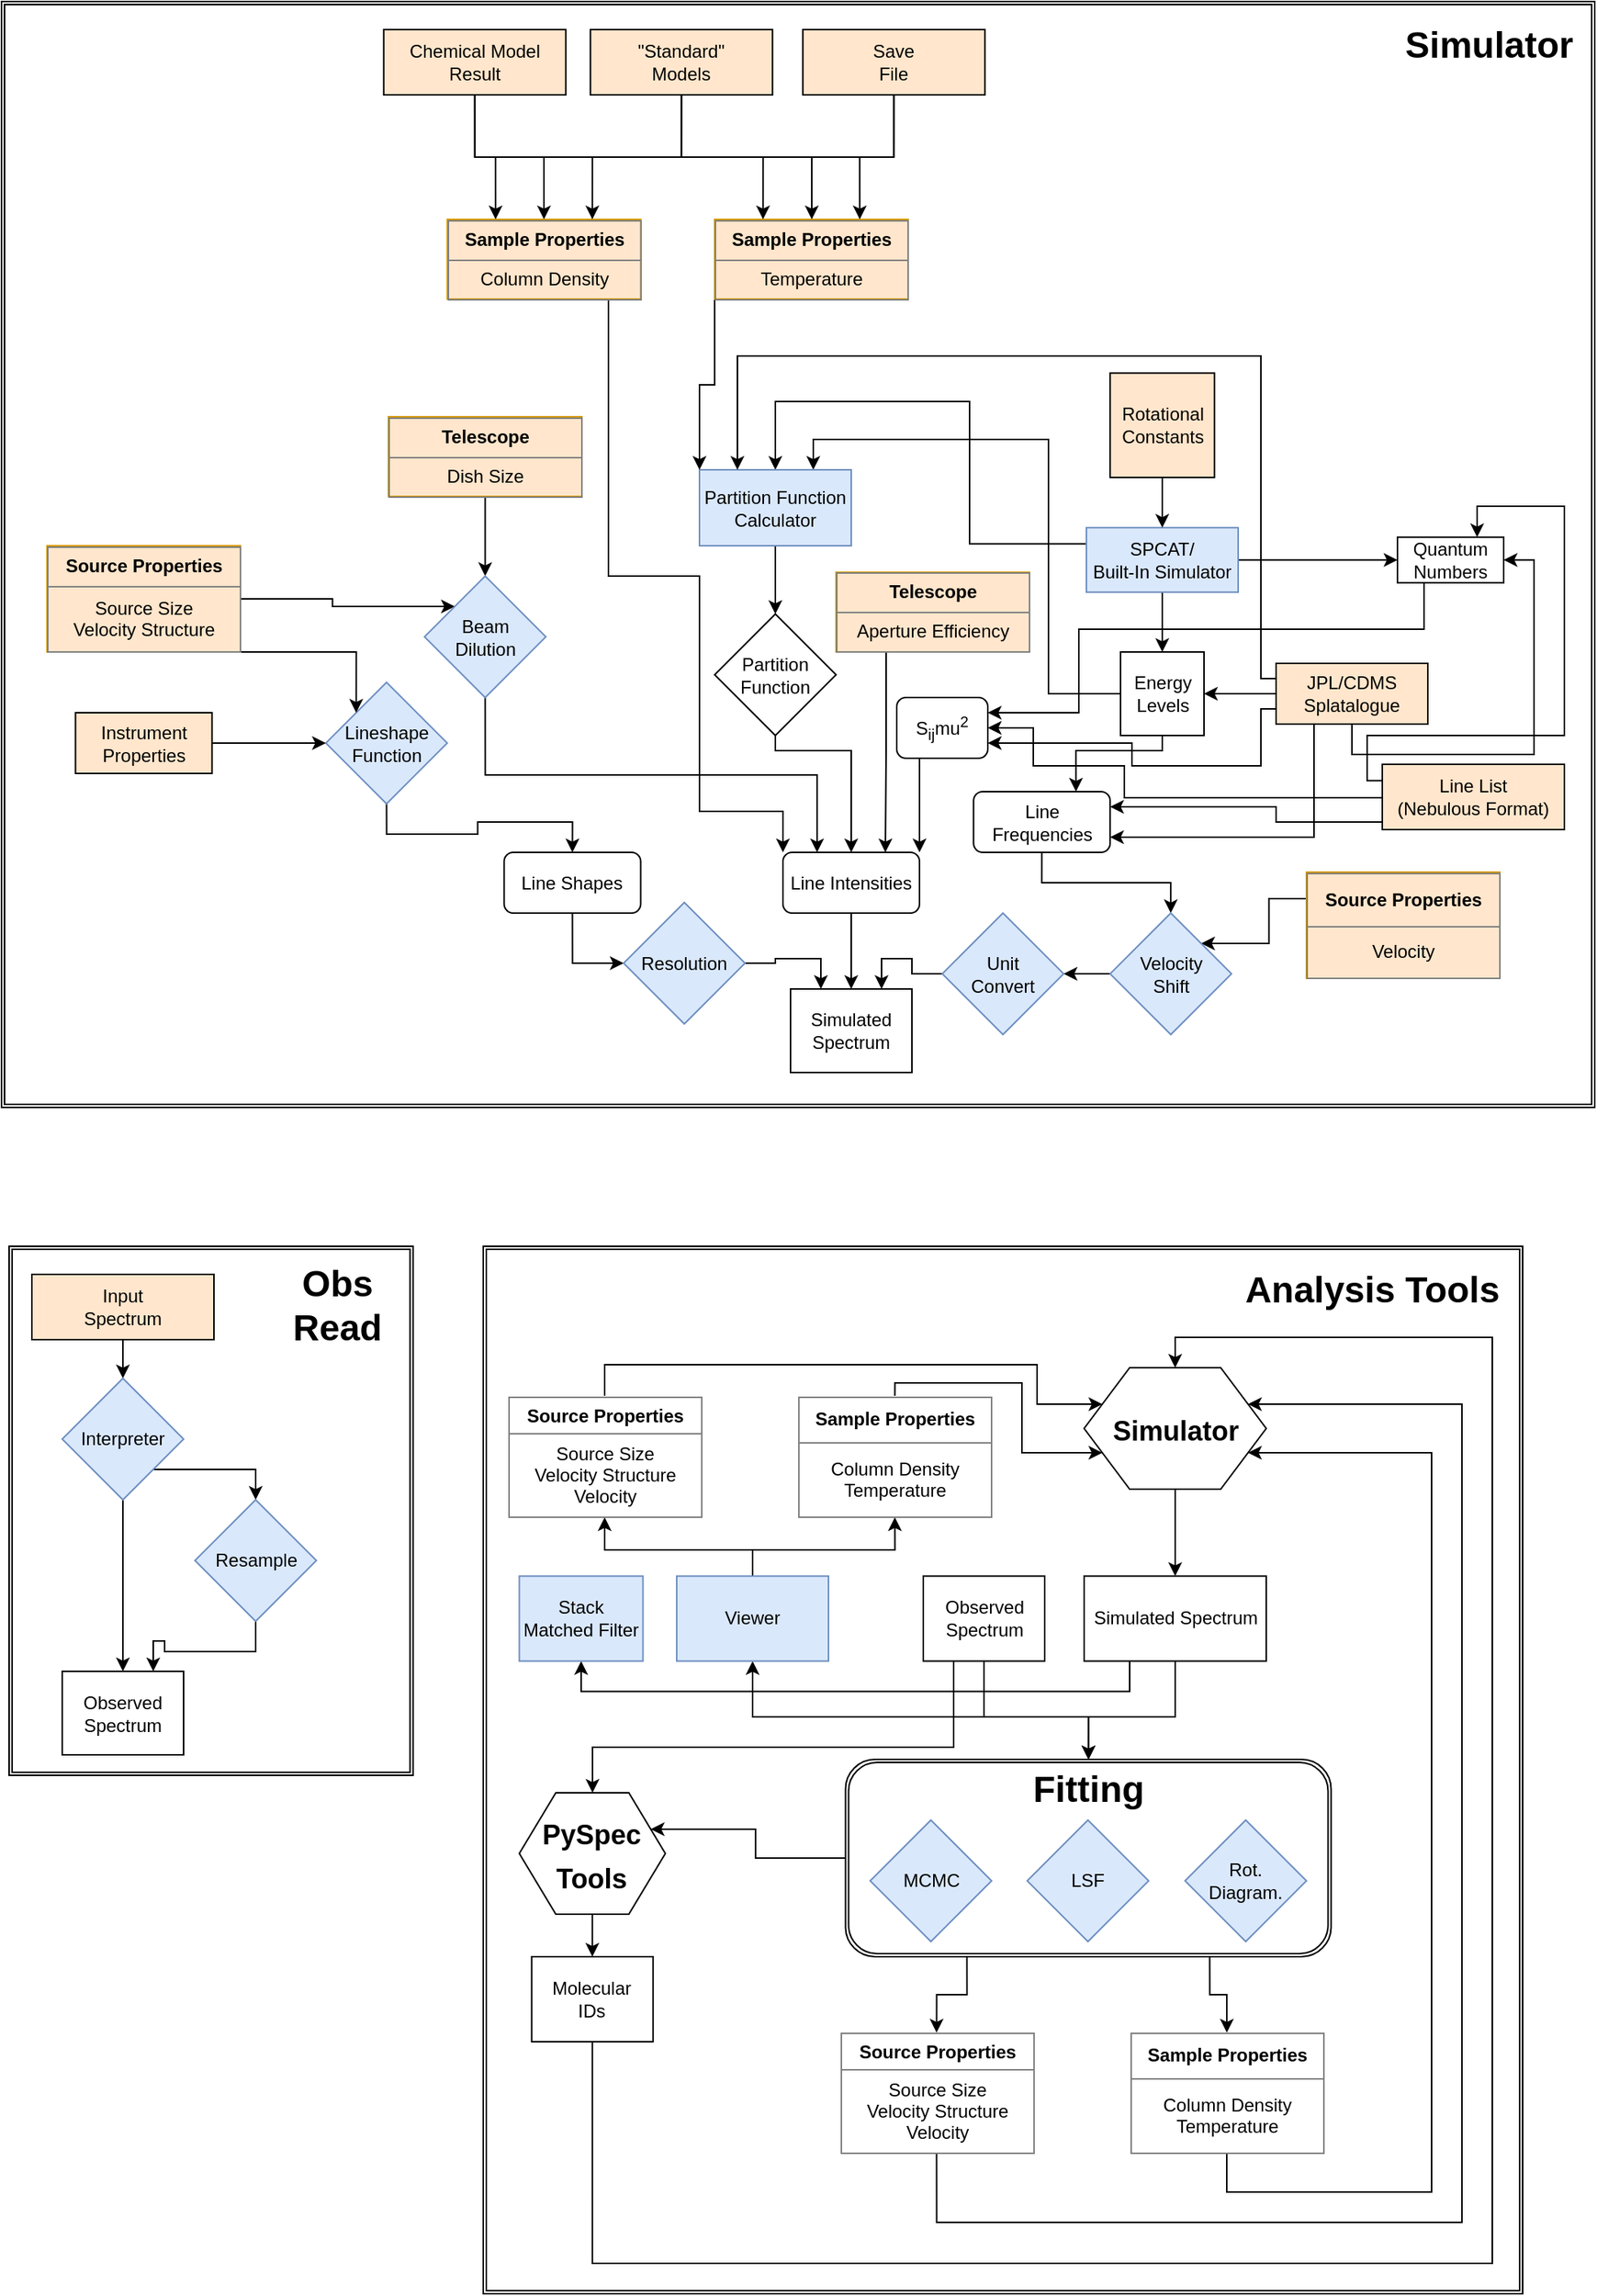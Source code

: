 <mxfile version="12.6.5" type="device"><diagram name="Page-1" id="efa7a0a1-bf9b-a30e-e6df-94a7791c09e9"><mxGraphModel dx="1433" dy="969" grid="1" gridSize="10" guides="1" tooltips="1" connect="1" arrows="1" fold="1" page="1" pageScale="1" pageWidth="1100" pageHeight="850" background="#ffffff" math="0" shadow="0"><root><mxCell id="0"/><mxCell id="1" parent="0"/><mxCell id="s50T0xKwAzvpW0hLE3qM-302" value="" style="shape=ext;double=1;rounded=0;whiteSpace=wrap;html=1;strokeColor=#000000;fillColor=none;fontSize=24;" vertex="1" parent="1"><mxGeometry x="342.5" y="880" width="685" height="690" as="geometry"/></mxCell><mxCell id="s50T0xKwAzvpW0hLE3qM-251" value="" style="shape=ext;double=1;rounded=0;whiteSpace=wrap;html=1;strokeColor=#000000;fillColor=none;" vertex="1" parent="1"><mxGeometry x="30" y="880" width="266.25" height="348.5" as="geometry"/></mxCell><mxCell id="s50T0xKwAzvpW0hLE3qM-249" value="" style="shape=ext;double=1;rounded=0;whiteSpace=wrap;html=1;fillColor=none;strokeColor=#000000;" vertex="1" parent="1"><mxGeometry x="25" y="60" width="1050" height="728.5" as="geometry"/></mxCell><mxCell id="s50T0xKwAzvpW0hLE3qM-115" value="Simulated Spectrum" style="rounded=0;whiteSpace=wrap;html=1;" vertex="1" parent="1"><mxGeometry x="545" y="710.5" width="80" height="55" as="geometry"/></mxCell><mxCell id="s50T0xKwAzvpW0hLE3qM-182" style="edgeStyle=orthogonalEdgeStyle;rounded=0;orthogonalLoop=1;jettySize=auto;html=1;exitX=0.5;exitY=1;exitDx=0;exitDy=0;entryX=0.75;entryY=0;entryDx=0;entryDy=0;" edge="1" parent="1" source="s50T0xKwAzvpW0hLE3qM-117" target="s50T0xKwAzvpW0hLE3qM-175"><mxGeometry relative="1" as="geometry"><Array as="points"><mxPoint x="790" y="553.5"/><mxPoint x="733" y="553.5"/></Array></mxGeometry></mxCell><mxCell id="s50T0xKwAzvpW0hLE3qM-187" style="edgeStyle=orthogonalEdgeStyle;rounded=0;orthogonalLoop=1;jettySize=auto;html=1;exitX=0;exitY=0.5;exitDx=0;exitDy=0;entryX=0.75;entryY=0;entryDx=0;entryDy=0;" edge="1" parent="1" source="s50T0xKwAzvpW0hLE3qM-117" target="s50T0xKwAzvpW0hLE3qM-133"><mxGeometry relative="1" as="geometry"><Array as="points"><mxPoint x="715" y="516.5"/><mxPoint x="715" y="348.5"/><mxPoint x="560" y="348.5"/></Array></mxGeometry></mxCell><mxCell id="s50T0xKwAzvpW0hLE3qM-211" style="edgeStyle=orthogonalEdgeStyle;rounded=0;orthogonalLoop=1;jettySize=auto;html=1;exitX=0.25;exitY=1;exitDx=0;exitDy=0;entryX=1;entryY=0.25;entryDx=0;entryDy=0;" edge="1" parent="1" source="s50T0xKwAzvpW0hLE3qM-120" target="s50T0xKwAzvpW0hLE3qM-206"><mxGeometry relative="1" as="geometry"><Array as="points"><mxPoint x="963" y="473.5"/><mxPoint x="735" y="473.5"/><mxPoint x="735" y="528.5"/></Array></mxGeometry></mxCell><mxCell id="s50T0xKwAzvpW0hLE3qM-120" value="Quantum&lt;br&gt;Numbers" style="rounded=0;whiteSpace=wrap;html=1;" vertex="1" parent="1"><mxGeometry x="945" y="412.88" width="70" height="30" as="geometry"/></mxCell><mxCell id="s50T0xKwAzvpW0hLE3qM-123" style="edgeStyle=orthogonalEdgeStyle;rounded=0;orthogonalLoop=1;jettySize=auto;html=1;exitX=0.5;exitY=1;exitDx=0;exitDy=0;" edge="1" parent="1"><mxGeometry relative="1" as="geometry"><mxPoint x="855" y="423.5" as="sourcePoint"/><mxPoint x="855" y="423.5" as="targetPoint"/></mxGeometry></mxCell><mxCell id="s50T0xKwAzvpW0hLE3qM-189" style="edgeStyle=orthogonalEdgeStyle;rounded=0;orthogonalLoop=1;jettySize=auto;html=1;exitX=0.5;exitY=1;exitDx=0;exitDy=0;entryX=0.5;entryY=0;entryDx=0;entryDy=0;" edge="1" parent="1" source="s50T0xKwAzvpW0hLE3qM-124" target="s50T0xKwAzvpW0hLE3qM-117"><mxGeometry relative="1" as="geometry"/></mxCell><mxCell id="s50T0xKwAzvpW0hLE3qM-193" style="edgeStyle=orthogonalEdgeStyle;rounded=0;orthogonalLoop=1;jettySize=auto;html=1;exitX=1;exitY=0.5;exitDx=0;exitDy=0;entryX=0;entryY=0.5;entryDx=0;entryDy=0;" edge="1" parent="1" source="s50T0xKwAzvpW0hLE3qM-124" target="s50T0xKwAzvpW0hLE3qM-120"><mxGeometry relative="1" as="geometry"/></mxCell><mxCell id="s50T0xKwAzvpW0hLE3qM-203" style="edgeStyle=orthogonalEdgeStyle;rounded=0;orthogonalLoop=1;jettySize=auto;html=1;exitX=0;exitY=0.25;exitDx=0;exitDy=0;entryX=0.5;entryY=0;entryDx=0;entryDy=0;" edge="1" parent="1" source="s50T0xKwAzvpW0hLE3qM-124" target="s50T0xKwAzvpW0hLE3qM-133"><mxGeometry relative="1" as="geometry"><Array as="points"><mxPoint x="663" y="417.5"/><mxPoint x="663" y="323.5"/><mxPoint x="535" y="323.5"/></Array></mxGeometry></mxCell><mxCell id="s50T0xKwAzvpW0hLE3qM-124" value="SPCAT/&lt;br&gt;Built-In Simulator" style="rounded=0;whiteSpace=wrap;html=1;fillColor=#dae8fc;strokeColor=#6c8ebf;" vertex="1" parent="1"><mxGeometry x="740" y="406.63" width="100" height="42.5" as="geometry"/></mxCell><mxCell id="s50T0xKwAzvpW0hLE3qM-188" style="edgeStyle=orthogonalEdgeStyle;rounded=0;orthogonalLoop=1;jettySize=auto;html=1;exitX=0.5;exitY=1;exitDx=0;exitDy=0;entryX=0.5;entryY=0;entryDx=0;entryDy=0;" edge="1" parent="1" source="s50T0xKwAzvpW0hLE3qM-127" target="s50T0xKwAzvpW0hLE3qM-124"><mxGeometry relative="1" as="geometry"/></mxCell><mxCell id="s50T0xKwAzvpW0hLE3qM-127" value="Rotational&lt;br&gt;Constants" style="whiteSpace=wrap;html=1;aspect=fixed;fillColor=#ffe6cc;strokeColor=#000000;" vertex="1" parent="1"><mxGeometry x="755.63" y="304.75" width="68.75" height="68.75" as="geometry"/></mxCell><mxCell id="s50T0xKwAzvpW0hLE3qM-186" style="edgeStyle=orthogonalEdgeStyle;rounded=0;orthogonalLoop=1;jettySize=auto;html=1;exitX=0.5;exitY=1;exitDx=0;exitDy=0;entryX=0.5;entryY=0;entryDx=0;entryDy=0;" edge="1" parent="1" source="s50T0xKwAzvpW0hLE3qM-129" target="s50T0xKwAzvpW0hLE3qM-160"><mxGeometry relative="1" as="geometry"><Array as="points"><mxPoint x="535" y="553.5"/><mxPoint x="585" y="553.5"/></Array></mxGeometry></mxCell><mxCell id="s50T0xKwAzvpW0hLE3qM-129" value="Partition&lt;br&gt;Function" style="rhombus;whiteSpace=wrap;html=1;" vertex="1" parent="1"><mxGeometry x="495" y="463.5" width="80" height="80" as="geometry"/></mxCell><mxCell id="s50T0xKwAzvpW0hLE3qM-183" style="edgeStyle=orthogonalEdgeStyle;rounded=0;orthogonalLoop=1;jettySize=auto;html=1;exitX=0.5;exitY=1;exitDx=0;exitDy=0;entryX=0.5;entryY=0;entryDx=0;entryDy=0;" edge="1" parent="1" source="s50T0xKwAzvpW0hLE3qM-133" target="s50T0xKwAzvpW0hLE3qM-129"><mxGeometry relative="1" as="geometry"/></mxCell><mxCell id="s50T0xKwAzvpW0hLE3qM-133" value="Partition Function&lt;br&gt;Calculator" style="rounded=0;whiteSpace=wrap;html=1;fillColor=#dae8fc;strokeColor=#6c8ebf;" vertex="1" parent="1"><mxGeometry x="485" y="368.5" width="100" height="50" as="geometry"/></mxCell><mxCell id="s50T0xKwAzvpW0hLE3qM-171" style="edgeStyle=orthogonalEdgeStyle;rounded=0;orthogonalLoop=1;jettySize=auto;html=1;exitX=0.5;exitY=1;exitDx=0;exitDy=0;entryX=0.5;entryY=0;entryDx=0;entryDy=0;" edge="1" parent="1" source="s50T0xKwAzvpW0hLE3qM-140" target="s50T0xKwAzvpW0hLE3qM-158"><mxGeometry relative="1" as="geometry"/></mxCell><mxCell id="s50T0xKwAzvpW0hLE3qM-140" value="Lineshape&lt;br&gt;Function" style="rhombus;whiteSpace=wrap;html=1;fillColor=#dae8fc;strokeColor=#6c8ebf;" vertex="1" parent="1"><mxGeometry x="238.75" y="508.5" width="80" height="80" as="geometry"/></mxCell><mxCell id="s50T0xKwAzvpW0hLE3qM-201" style="edgeStyle=orthogonalEdgeStyle;rounded=0;orthogonalLoop=1;jettySize=auto;html=1;exitX=0.5;exitY=1;exitDx=0;exitDy=0;entryX=0.5;entryY=0;entryDx=0;entryDy=0;" edge="1" parent="1" source="s50T0xKwAzvpW0hLE3qM-146" target="s50T0xKwAzvpW0hLE3qM-163"><mxGeometry relative="1" as="geometry"/></mxCell><mxCell id="s50T0xKwAzvpW0hLE3qM-146" value="&lt;table border=&quot;1&quot; width=&quot;100%&quot; cellpadding=&quot;4&quot; style=&quot;width: 100% ; height: 100% ; border-collapse: collapse&quot;&gt;&lt;tbody&gt;&lt;tr&gt;&lt;th align=&quot;center&quot;&gt;&lt;b&gt;Telescope&lt;/b&gt;&lt;/th&gt;&lt;/tr&gt;&lt;tr&gt;&lt;td align=&quot;center&quot;&gt;Dish Size&lt;br&gt;&lt;/td&gt;&lt;/tr&gt;&lt;/tbody&gt;&lt;/table&gt;" style="text;html=1;strokeColor=#d79b00;fillColor=#ffe6cc;overflow=fill;" vertex="1" parent="1"><mxGeometry x="280" y="333.5" width="127.5" height="52.5" as="geometry"/></mxCell><mxCell id="s50T0xKwAzvpW0hLE3qM-173" style="edgeStyle=orthogonalEdgeStyle;rounded=0;orthogonalLoop=1;jettySize=auto;html=1;exitX=1;exitY=0.5;exitDx=0;exitDy=0;entryX=0;entryY=0;entryDx=0;entryDy=0;" edge="1" parent="1" source="s50T0xKwAzvpW0hLE3qM-150" target="s50T0xKwAzvpW0hLE3qM-163"><mxGeometry relative="1" as="geometry"/></mxCell><mxCell id="s50T0xKwAzvpW0hLE3qM-174" style="edgeStyle=orthogonalEdgeStyle;rounded=0;orthogonalLoop=1;jettySize=auto;html=1;exitX=1;exitY=1;exitDx=0;exitDy=0;entryX=0;entryY=0;entryDx=0;entryDy=0;" edge="1" parent="1" source="s50T0xKwAzvpW0hLE3qM-150" target="s50T0xKwAzvpW0hLE3qM-140"><mxGeometry relative="1" as="geometry"><Array as="points"><mxPoint x="258.75" y="488.5"/></Array></mxGeometry></mxCell><mxCell id="s50T0xKwAzvpW0hLE3qM-150" value="&lt;table border=&quot;1&quot; width=&quot;100%&quot; cellpadding=&quot;4&quot; style=&quot;width: 100% ; height: 100% ; border-collapse: collapse&quot;&gt;&lt;tbody&gt;&lt;tr&gt;&lt;th align=&quot;center&quot;&gt;Source Properties&lt;/th&gt;&lt;/tr&gt;&lt;tr&gt;&lt;td align=&quot;center&quot;&gt;Source Size&lt;br&gt;Velocity Structure&lt;/td&gt;&lt;/tr&gt;&lt;/tbody&gt;&lt;/table&gt;&lt;div style=&quot;text-align: -webkit-center&quot;&gt;&lt;br&gt;&lt;/div&gt;" style="text;html=1;strokeColor=#d79b00;fillColor=#ffe6cc;overflow=fill;" vertex="1" parent="1"><mxGeometry x="55" y="418.5" width="127.5" height="70" as="geometry"/></mxCell><mxCell id="s50T0xKwAzvpW0hLE3qM-225" style="edgeStyle=orthogonalEdgeStyle;rounded=0;orthogonalLoop=1;jettySize=auto;html=1;exitX=0.5;exitY=1;exitDx=0;exitDy=0;entryX=0;entryY=0.5;entryDx=0;entryDy=0;" edge="1" parent="1" source="s50T0xKwAzvpW0hLE3qM-158" target="s50T0xKwAzvpW0hLE3qM-224"><mxGeometry relative="1" as="geometry"/></mxCell><mxCell id="s50T0xKwAzvpW0hLE3qM-158" value="Line Shapes" style="rounded=1;whiteSpace=wrap;html=1;" vertex="1" parent="1"><mxGeometry x="356.25" y="620.5" width="90" height="40" as="geometry"/></mxCell><mxCell id="s50T0xKwAzvpW0hLE3qM-161" style="edgeStyle=orthogonalEdgeStyle;rounded=0;orthogonalLoop=1;jettySize=auto;html=1;exitX=0.5;exitY=1;exitDx=0;exitDy=0;entryX=0.5;entryY=0;entryDx=0;entryDy=0;" edge="1" parent="1" source="s50T0xKwAzvpW0hLE3qM-160" target="s50T0xKwAzvpW0hLE3qM-115"><mxGeometry relative="1" as="geometry"/></mxCell><mxCell id="s50T0xKwAzvpW0hLE3qM-160" value="Line Intensities" style="rounded=1;whiteSpace=wrap;html=1;" vertex="1" parent="1"><mxGeometry x="540" y="620.5" width="90" height="40" as="geometry"/></mxCell><mxCell id="s50T0xKwAzvpW0hLE3qM-166" style="edgeStyle=orthogonalEdgeStyle;rounded=0;orthogonalLoop=1;jettySize=auto;html=1;exitX=0.5;exitY=1;exitDx=0;exitDy=0;entryX=0.25;entryY=0;entryDx=0;entryDy=0;" edge="1" parent="1" source="s50T0xKwAzvpW0hLE3qM-163" target="s50T0xKwAzvpW0hLE3qM-160"><mxGeometry relative="1" as="geometry"><mxPoint x="376.25" y="620.5" as="targetPoint"/></mxGeometry></mxCell><mxCell id="s50T0xKwAzvpW0hLE3qM-163" value="Beam&lt;br&gt;Dilution" style="rhombus;whiteSpace=wrap;html=1;fillColor=#dae8fc;strokeColor=#6c8ebf;" vertex="1" parent="1"><mxGeometry x="303.75" y="438.5" width="80" height="80" as="geometry"/></mxCell><mxCell id="s50T0xKwAzvpW0hLE3qM-170" style="edgeStyle=orthogonalEdgeStyle;rounded=0;orthogonalLoop=1;jettySize=auto;html=1;exitX=1;exitY=0.5;exitDx=0;exitDy=0;" edge="1" parent="1" source="s50T0xKwAzvpW0hLE3qM-169" target="s50T0xKwAzvpW0hLE3qM-140"><mxGeometry relative="1" as="geometry"/></mxCell><mxCell id="s50T0xKwAzvpW0hLE3qM-169" value="Instrument&lt;br&gt;Properties" style="rounded=0;whiteSpace=wrap;html=1;fillColor=#ffe6cc;strokeColor=#000000;" vertex="1" parent="1"><mxGeometry x="73.75" y="528.5" width="90" height="40" as="geometry"/></mxCell><mxCell id="s50T0xKwAzvpW0hLE3qM-191" style="edgeStyle=orthogonalEdgeStyle;rounded=0;orthogonalLoop=1;jettySize=auto;html=1;exitX=0;exitY=0.5;exitDx=0;exitDy=0;entryX=1;entryY=0.5;entryDx=0;entryDy=0;" edge="1" parent="1" source="s50T0xKwAzvpW0hLE3qM-172" target="s50T0xKwAzvpW0hLE3qM-117"><mxGeometry relative="1" as="geometry"/></mxCell><mxCell id="s50T0xKwAzvpW0hLE3qM-194" style="edgeStyle=orthogonalEdgeStyle;rounded=0;orthogonalLoop=1;jettySize=auto;html=1;exitX=0.5;exitY=1;exitDx=0;exitDy=0;entryX=1;entryY=0.5;entryDx=0;entryDy=0;" edge="1" parent="1" source="s50T0xKwAzvpW0hLE3qM-172" target="s50T0xKwAzvpW0hLE3qM-120"><mxGeometry relative="1" as="geometry"/></mxCell><mxCell id="s50T0xKwAzvpW0hLE3qM-204" style="edgeStyle=orthogonalEdgeStyle;rounded=0;orthogonalLoop=1;jettySize=auto;html=1;exitX=0;exitY=0.25;exitDx=0;exitDy=0;entryX=0.25;entryY=0;entryDx=0;entryDy=0;" edge="1" parent="1" source="s50T0xKwAzvpW0hLE3qM-172" target="s50T0xKwAzvpW0hLE3qM-133"><mxGeometry relative="1" as="geometry"><Array as="points"><mxPoint x="855" y="506.5"/><mxPoint x="855" y="293.5"/><mxPoint x="510" y="293.5"/></Array></mxGeometry></mxCell><mxCell id="s50T0xKwAzvpW0hLE3qM-210" style="edgeStyle=orthogonalEdgeStyle;rounded=0;orthogonalLoop=1;jettySize=auto;html=1;exitX=0;exitY=0.75;exitDx=0;exitDy=0;entryX=1;entryY=0.75;entryDx=0;entryDy=0;" edge="1" parent="1" source="s50T0xKwAzvpW0hLE3qM-172" target="s50T0xKwAzvpW0hLE3qM-206"><mxGeometry relative="1" as="geometry"><Array as="points"><mxPoint x="855" y="526.5"/><mxPoint x="855" y="563.5"/><mxPoint x="770" y="563.5"/><mxPoint x="770" y="548.5"/></Array></mxGeometry></mxCell><mxCell id="s50T0xKwAzvpW0hLE3qM-246" style="edgeStyle=orthogonalEdgeStyle;rounded=0;orthogonalLoop=1;jettySize=auto;html=1;exitX=0.25;exitY=1;exitDx=0;exitDy=0;entryX=1;entryY=0.75;entryDx=0;entryDy=0;" edge="1" parent="1" source="s50T0xKwAzvpW0hLE3qM-172" target="s50T0xKwAzvpW0hLE3qM-175"><mxGeometry relative="1" as="geometry"/></mxCell><mxCell id="s50T0xKwAzvpW0hLE3qM-172" value="JPL/CDMS&lt;br&gt;Splatalogue" style="rounded=0;whiteSpace=wrap;html=1;fillColor=#ffe6cc;strokeColor=#000000;" vertex="1" parent="1"><mxGeometry x="865" y="496" width="100" height="40" as="geometry"/></mxCell><mxCell id="s50T0xKwAzvpW0hLE3qM-198" style="edgeStyle=orthogonalEdgeStyle;rounded=0;orthogonalLoop=1;jettySize=auto;html=1;exitX=0.5;exitY=1;exitDx=0;exitDy=0;" edge="1" parent="1" source="s50T0xKwAzvpW0hLE3qM-175" target="s50T0xKwAzvpW0hLE3qM-197"><mxGeometry relative="1" as="geometry"/></mxCell><mxCell id="s50T0xKwAzvpW0hLE3qM-175" value="Line Frequencies" style="rounded=1;whiteSpace=wrap;html=1;" vertex="1" parent="1"><mxGeometry x="665.63" y="580.5" width="90" height="40" as="geometry"/></mxCell><mxCell id="s50T0xKwAzvpW0hLE3qM-200" style="edgeStyle=orthogonalEdgeStyle;rounded=0;orthogonalLoop=1;jettySize=auto;html=1;exitX=0;exitY=0.25;exitDx=0;exitDy=0;entryX=1;entryY=0;entryDx=0;entryDy=0;" edge="1" parent="1" source="s50T0xKwAzvpW0hLE3qM-178" target="s50T0xKwAzvpW0hLE3qM-197"><mxGeometry relative="1" as="geometry"/></mxCell><mxCell id="s50T0xKwAzvpW0hLE3qM-178" value="&lt;table border=&quot;1&quot; width=&quot;100%&quot; cellpadding=&quot;4&quot; style=&quot;width: 100% ; height: 100% ; border-collapse: collapse&quot;&gt;&lt;tbody&gt;&lt;tr&gt;&lt;th align=&quot;center&quot;&gt;Source Properties&lt;/th&gt;&lt;/tr&gt;&lt;tr&gt;&lt;td align=&quot;center&quot;&gt;Velocity&lt;/td&gt;&lt;/tr&gt;&lt;/tbody&gt;&lt;/table&gt;&lt;div style=&quot;text-align: -webkit-center&quot;&gt;&lt;br&gt;&lt;/div&gt;" style="text;html=1;strokeColor=#d79b00;fillColor=#ffe6cc;overflow=fill;" vertex="1" parent="1"><mxGeometry x="885" y="633.5" width="127.5" height="70" as="geometry"/></mxCell><mxCell id="s50T0xKwAzvpW0hLE3qM-221" style="edgeStyle=orthogonalEdgeStyle;rounded=0;orthogonalLoop=1;jettySize=auto;html=1;exitX=0;exitY=0.5;exitDx=0;exitDy=0;entryX=1;entryY=0.5;entryDx=0;entryDy=0;" edge="1" parent="1" source="s50T0xKwAzvpW0hLE3qM-197" target="s50T0xKwAzvpW0hLE3qM-220"><mxGeometry relative="1" as="geometry"/></mxCell><mxCell id="s50T0xKwAzvpW0hLE3qM-197" value="Velocity&lt;br&gt;Shift" style="rhombus;whiteSpace=wrap;html=1;fillColor=#dae8fc;strokeColor=#6c8ebf;" vertex="1" parent="1"><mxGeometry x="755.63" y="660.5" width="80" height="80" as="geometry"/></mxCell><mxCell id="s50T0xKwAzvpW0hLE3qM-205" style="edgeStyle=orthogonalEdgeStyle;rounded=0;orthogonalLoop=1;jettySize=auto;html=1;exitX=0.5;exitY=1;exitDx=0;exitDy=0;entryX=0.75;entryY=0;entryDx=0;entryDy=0;" edge="1" parent="1" source="s50T0xKwAzvpW0hLE3qM-202" target="s50T0xKwAzvpW0hLE3qM-160"><mxGeometry relative="1" as="geometry"><Array as="points"><mxPoint x="608" y="488.5"/><mxPoint x="608" y="554.5"/></Array></mxGeometry></mxCell><mxCell id="s50T0xKwAzvpW0hLE3qM-202" value="&lt;table border=&quot;1&quot; width=&quot;100%&quot; cellpadding=&quot;4&quot; style=&quot;width: 100% ; height: 100% ; border-collapse: collapse&quot;&gt;&lt;tbody&gt;&lt;tr&gt;&lt;th align=&quot;center&quot;&gt;&lt;b&gt;Telescope&lt;/b&gt;&lt;/th&gt;&lt;/tr&gt;&lt;tr&gt;&lt;td align=&quot;center&quot;&gt;Aperture Efficiency&lt;br&gt;&lt;/td&gt;&lt;/tr&gt;&lt;/tbody&gt;&lt;/table&gt;" style="text;html=1;strokeColor=#d79b00;fillColor=#ffe6cc;overflow=fill;" vertex="1" parent="1"><mxGeometry x="575" y="436" width="127.5" height="52.5" as="geometry"/></mxCell><mxCell id="s50T0xKwAzvpW0hLE3qM-207" style="edgeStyle=orthogonalEdgeStyle;rounded=0;orthogonalLoop=1;jettySize=auto;html=1;exitX=0.25;exitY=1;exitDx=0;exitDy=0;entryX=1;entryY=0;entryDx=0;entryDy=0;" edge="1" parent="1" source="s50T0xKwAzvpW0hLE3qM-206" target="s50T0xKwAzvpW0hLE3qM-160"><mxGeometry relative="1" as="geometry"><Array as="points"><mxPoint x="630" y="548.5"/></Array></mxGeometry></mxCell><mxCell id="s50T0xKwAzvpW0hLE3qM-206" value="S&lt;sub&gt;ij&lt;/sub&gt;mu&lt;sup&gt;2&lt;/sup&gt;" style="rounded=1;whiteSpace=wrap;html=1;" vertex="1" parent="1"><mxGeometry x="615" y="518.5" width="60" height="40" as="geometry"/></mxCell><mxCell id="s50T0xKwAzvpW0hLE3qM-213" style="edgeStyle=orthogonalEdgeStyle;rounded=0;orthogonalLoop=1;jettySize=auto;html=1;exitX=0;exitY=0.25;exitDx=0;exitDy=0;entryX=1;entryY=0.25;entryDx=0;entryDy=0;" edge="1" parent="1" source="s50T0xKwAzvpW0hLE3qM-212" target="s50T0xKwAzvpW0hLE3qM-175"><mxGeometry relative="1" as="geometry"><Array as="points"><mxPoint x="975" y="600.5"/><mxPoint x="865" y="600.5"/><mxPoint x="865" y="590.5"/></Array></mxGeometry></mxCell><mxCell id="s50T0xKwAzvpW0hLE3qM-214" style="edgeStyle=orthogonalEdgeStyle;rounded=0;orthogonalLoop=1;jettySize=auto;html=1;exitX=0;exitY=0.25;exitDx=0;exitDy=0;entryX=1;entryY=0.5;entryDx=0;entryDy=0;" edge="1" parent="1" source="s50T0xKwAzvpW0hLE3qM-212" target="s50T0xKwAzvpW0hLE3qM-206"><mxGeometry relative="1" as="geometry"><Array as="points"><mxPoint x="935" y="584.5"/><mxPoint x="765" y="584.5"/><mxPoint x="765" y="563.5"/><mxPoint x="705" y="563.5"/><mxPoint x="705" y="538.5"/></Array></mxGeometry></mxCell><mxCell id="s50T0xKwAzvpW0hLE3qM-215" style="edgeStyle=orthogonalEdgeStyle;rounded=0;orthogonalLoop=1;jettySize=auto;html=1;exitX=0;exitY=0.25;exitDx=0;exitDy=0;entryX=0.75;entryY=0;entryDx=0;entryDy=0;" edge="1" parent="1" source="s50T0xKwAzvpW0hLE3qM-212" target="s50T0xKwAzvpW0hLE3qM-120"><mxGeometry relative="1" as="geometry"><Array as="points"><mxPoint x="925" y="573.5"/><mxPoint x="925" y="543.5"/><mxPoint x="1055" y="543.5"/><mxPoint x="1055" y="392.5"/><mxPoint x="998" y="392.5"/></Array></mxGeometry></mxCell><mxCell id="s50T0xKwAzvpW0hLE3qM-212" value="Line List&lt;br&gt;(Nebulous Format)" style="rounded=0;whiteSpace=wrap;html=1;fillColor=#ffe6cc;strokeColor=#000000;" vertex="1" parent="1"><mxGeometry x="935" y="562.5" width="120" height="43" as="geometry"/></mxCell><mxCell id="s50T0xKwAzvpW0hLE3qM-117" value="Energy&lt;br&gt;Levels" style="whiteSpace=wrap;html=1;aspect=fixed;align=center;" vertex="1" parent="1"><mxGeometry x="762.5" y="488.5" width="55" height="55" as="geometry"/></mxCell><mxCell id="s50T0xKwAzvpW0hLE3qM-218" style="edgeStyle=orthogonalEdgeStyle;rounded=0;orthogonalLoop=1;jettySize=auto;html=1;entryX=0;entryY=0;entryDx=0;entryDy=0;" edge="1" parent="1" source="s50T0xKwAzvpW0hLE3qM-216" target="s50T0xKwAzvpW0hLE3qM-160"><mxGeometry relative="1" as="geometry"><Array as="points"><mxPoint x="425" y="438.5"/><mxPoint x="485" y="438.5"/><mxPoint x="485" y="593.5"/><mxPoint x="540" y="593.5"/></Array></mxGeometry></mxCell><mxCell id="s50T0xKwAzvpW0hLE3qM-216" value="&lt;table border=&quot;1&quot; width=&quot;100%&quot; cellpadding=&quot;4&quot; style=&quot;width: 100% ; height: 100% ; border-collapse: collapse&quot;&gt;&lt;tbody&gt;&lt;tr&gt;&lt;th align=&quot;center&quot;&gt;Sample Properties&lt;/th&gt;&lt;/tr&gt;&lt;tr&gt;&lt;td align=&quot;center&quot;&gt;Column Density&lt;br&gt;&lt;/td&gt;&lt;/tr&gt;&lt;/tbody&gt;&lt;/table&gt;" style="text;html=1;strokeColor=#d79b00;fillColor=#ffe6cc;overflow=fill;" vertex="1" parent="1"><mxGeometry x="318.75" y="203.5" width="127.5" height="52.5" as="geometry"/></mxCell><mxCell id="s50T0xKwAzvpW0hLE3qM-219" style="edgeStyle=orthogonalEdgeStyle;rounded=0;orthogonalLoop=1;jettySize=auto;html=1;exitX=0;exitY=1;exitDx=0;exitDy=0;entryX=0;entryY=0;entryDx=0;entryDy=0;" edge="1" parent="1" source="s50T0xKwAzvpW0hLE3qM-217" target="s50T0xKwAzvpW0hLE3qM-133"><mxGeometry relative="1" as="geometry"><Array as="points"><mxPoint x="495" y="312.5"/><mxPoint x="485" y="312.5"/></Array></mxGeometry></mxCell><mxCell id="s50T0xKwAzvpW0hLE3qM-217" value="&lt;table border=&quot;1&quot; width=&quot;100%&quot; cellpadding=&quot;4&quot; style=&quot;width: 100% ; height: 100% ; border-collapse: collapse&quot;&gt;&lt;tbody&gt;&lt;tr&gt;&lt;th align=&quot;center&quot;&gt;Sample Properties&lt;/th&gt;&lt;/tr&gt;&lt;tr&gt;&lt;td align=&quot;center&quot;&gt;Temperature&lt;br&gt;&lt;/td&gt;&lt;/tr&gt;&lt;/tbody&gt;&lt;/table&gt;" style="text;html=1;strokeColor=#d79b00;fillColor=#ffe6cc;overflow=fill;" vertex="1" parent="1"><mxGeometry x="495" y="203.5" width="127.5" height="52.5" as="geometry"/></mxCell><mxCell id="s50T0xKwAzvpW0hLE3qM-222" style="edgeStyle=orthogonalEdgeStyle;rounded=0;orthogonalLoop=1;jettySize=auto;html=1;exitX=0;exitY=0.5;exitDx=0;exitDy=0;entryX=0.75;entryY=0;entryDx=0;entryDy=0;" edge="1" parent="1" source="s50T0xKwAzvpW0hLE3qM-220" target="s50T0xKwAzvpW0hLE3qM-115"><mxGeometry relative="1" as="geometry"/></mxCell><mxCell id="s50T0xKwAzvpW0hLE3qM-220" value="Unit&lt;br&gt;Convert" style="rhombus;whiteSpace=wrap;html=1;fillColor=#dae8fc;strokeColor=#6c8ebf;" vertex="1" parent="1"><mxGeometry x="645" y="660.5" width="80" height="80" as="geometry"/></mxCell><mxCell id="s50T0xKwAzvpW0hLE3qM-223" value="Observed&lt;br&gt;Spectrum" style="rounded=0;whiteSpace=wrap;html=1;" vertex="1" parent="1"><mxGeometry x="65" y="1160" width="80" height="55" as="geometry"/></mxCell><mxCell id="s50T0xKwAzvpW0hLE3qM-226" style="edgeStyle=orthogonalEdgeStyle;rounded=0;orthogonalLoop=1;jettySize=auto;html=1;exitX=1;exitY=0.5;exitDx=0;exitDy=0;entryX=0.25;entryY=0;entryDx=0;entryDy=0;" edge="1" parent="1" source="s50T0xKwAzvpW0hLE3qM-224" target="s50T0xKwAzvpW0hLE3qM-115"><mxGeometry relative="1" as="geometry"/></mxCell><mxCell id="s50T0xKwAzvpW0hLE3qM-224" value="Resolution" style="rhombus;whiteSpace=wrap;html=1;fillColor=#dae8fc;strokeColor=#6c8ebf;" vertex="1" parent="1"><mxGeometry x="435" y="653.5" width="80" height="80" as="geometry"/></mxCell><mxCell id="s50T0xKwAzvpW0hLE3qM-230" style="edgeStyle=orthogonalEdgeStyle;rounded=0;orthogonalLoop=1;jettySize=auto;html=1;exitX=0.5;exitY=1;exitDx=0;exitDy=0;entryX=0.5;entryY=0;entryDx=0;entryDy=0;" edge="1" parent="1" source="s50T0xKwAzvpW0hLE3qM-227" target="s50T0xKwAzvpW0hLE3qM-228"><mxGeometry relative="1" as="geometry"/></mxCell><mxCell id="s50T0xKwAzvpW0hLE3qM-227" value="Input&lt;br&gt;Spectrum" style="rounded=0;whiteSpace=wrap;html=1;fillColor=#ffe6cc;strokeColor=#000000;" vertex="1" parent="1"><mxGeometry x="45" y="898.5" width="120" height="43" as="geometry"/></mxCell><mxCell id="s50T0xKwAzvpW0hLE3qM-231" style="edgeStyle=orthogonalEdgeStyle;rounded=0;orthogonalLoop=1;jettySize=auto;html=1;exitX=0.5;exitY=1;exitDx=0;exitDy=0;" edge="1" parent="1" source="s50T0xKwAzvpW0hLE3qM-228" target="s50T0xKwAzvpW0hLE3qM-223"><mxGeometry relative="1" as="geometry"/></mxCell><mxCell id="s50T0xKwAzvpW0hLE3qM-232" style="edgeStyle=orthogonalEdgeStyle;rounded=0;orthogonalLoop=1;jettySize=auto;html=1;exitX=1;exitY=1;exitDx=0;exitDy=0;entryX=0.5;entryY=0;entryDx=0;entryDy=0;" edge="1" parent="1" source="s50T0xKwAzvpW0hLE3qM-228" target="s50T0xKwAzvpW0hLE3qM-229"><mxGeometry relative="1" as="geometry"/></mxCell><mxCell id="s50T0xKwAzvpW0hLE3qM-228" value="Interpreter" style="rhombus;whiteSpace=wrap;html=1;fillColor=#dae8fc;strokeColor=#6c8ebf;" vertex="1" parent="1"><mxGeometry x="65" y="967" width="80" height="80" as="geometry"/></mxCell><mxCell id="s50T0xKwAzvpW0hLE3qM-233" style="edgeStyle=orthogonalEdgeStyle;rounded=0;orthogonalLoop=1;jettySize=auto;html=1;exitX=0.5;exitY=1;exitDx=0;exitDy=0;entryX=0.75;entryY=0;entryDx=0;entryDy=0;" edge="1" parent="1" source="s50T0xKwAzvpW0hLE3qM-229" target="s50T0xKwAzvpW0hLE3qM-223"><mxGeometry relative="1" as="geometry"/></mxCell><mxCell id="s50T0xKwAzvpW0hLE3qM-229" value="Resample" style="rhombus;whiteSpace=wrap;html=1;fillColor=#dae8fc;strokeColor=#6c8ebf;" vertex="1" parent="1"><mxGeometry x="152.5" y="1047" width="80" height="80" as="geometry"/></mxCell><mxCell id="s50T0xKwAzvpW0hLE3qM-244" style="edgeStyle=orthogonalEdgeStyle;rounded=0;orthogonalLoop=1;jettySize=auto;html=1;exitX=0.5;exitY=1;exitDx=0;exitDy=0;entryX=0.25;entryY=0;entryDx=0;entryDy=0;" edge="1" parent="1" source="s50T0xKwAzvpW0hLE3qM-234" target="s50T0xKwAzvpW0hLE3qM-216"><mxGeometry relative="1" as="geometry"/></mxCell><mxCell id="s50T0xKwAzvpW0hLE3qM-245" style="edgeStyle=orthogonalEdgeStyle;rounded=0;orthogonalLoop=1;jettySize=auto;html=1;exitX=0.5;exitY=1;exitDx=0;exitDy=0;entryX=0.75;entryY=0;entryDx=0;entryDy=0;" edge="1" parent="1" source="s50T0xKwAzvpW0hLE3qM-234" target="s50T0xKwAzvpW0hLE3qM-217"><mxGeometry relative="1" as="geometry"/></mxCell><mxCell id="s50T0xKwAzvpW0hLE3qM-234" value="Chemical Model&lt;br&gt;Result" style="rounded=0;whiteSpace=wrap;html=1;fillColor=#ffe6cc;strokeColor=#000000;" vertex="1" parent="1"><mxGeometry x="276.88" y="78.5" width="120" height="43" as="geometry"/></mxCell><mxCell id="s50T0xKwAzvpW0hLE3qM-240" style="edgeStyle=orthogonalEdgeStyle;rounded=0;orthogonalLoop=1;jettySize=auto;html=1;exitX=0.5;exitY=1;exitDx=0;exitDy=0;entryX=0.75;entryY=0;entryDx=0;entryDy=0;" edge="1" parent="1" source="s50T0xKwAzvpW0hLE3qM-237" target="s50T0xKwAzvpW0hLE3qM-216"><mxGeometry relative="1" as="geometry"><Array as="points"><mxPoint x="473" y="162.5"/><mxPoint x="414" y="162.5"/></Array></mxGeometry></mxCell><mxCell id="s50T0xKwAzvpW0hLE3qM-241" style="edgeStyle=orthogonalEdgeStyle;rounded=0;orthogonalLoop=1;jettySize=auto;html=1;exitX=0.5;exitY=1;exitDx=0;exitDy=0;entryX=0.25;entryY=0;entryDx=0;entryDy=0;" edge="1" parent="1" source="s50T0xKwAzvpW0hLE3qM-237" target="s50T0xKwAzvpW0hLE3qM-217"><mxGeometry relative="1" as="geometry"><Array as="points"><mxPoint x="473" y="162.5"/><mxPoint x="527" y="162.5"/></Array></mxGeometry></mxCell><mxCell id="s50T0xKwAzvpW0hLE3qM-237" value="&quot;Standard&quot;&lt;br&gt;Models" style="rounded=0;whiteSpace=wrap;html=1;fillColor=#ffe6cc;strokeColor=#000000;" vertex="1" parent="1"><mxGeometry x="413.13" y="78.5" width="120" height="43" as="geometry"/></mxCell><mxCell id="s50T0xKwAzvpW0hLE3qM-242" style="edgeStyle=orthogonalEdgeStyle;rounded=0;orthogonalLoop=1;jettySize=auto;html=1;exitX=0.5;exitY=1;exitDx=0;exitDy=0;" edge="1" parent="1" source="s50T0xKwAzvpW0hLE3qM-239" target="s50T0xKwAzvpW0hLE3qM-217"><mxGeometry relative="1" as="geometry"><Array as="points"><mxPoint x="613" y="162.5"/><mxPoint x="559" y="162.5"/></Array></mxGeometry></mxCell><mxCell id="s50T0xKwAzvpW0hLE3qM-243" style="edgeStyle=orthogonalEdgeStyle;rounded=0;orthogonalLoop=1;jettySize=auto;html=1;exitX=0.5;exitY=1;exitDx=0;exitDy=0;entryX=0.5;entryY=0;entryDx=0;entryDy=0;" edge="1" parent="1" source="s50T0xKwAzvpW0hLE3qM-239" target="s50T0xKwAzvpW0hLE3qM-216"><mxGeometry relative="1" as="geometry"/></mxCell><mxCell id="s50T0xKwAzvpW0hLE3qM-239" value="Save&lt;br&gt;File" style="rounded=0;whiteSpace=wrap;html=1;fillColor=#ffe6cc;strokeColor=#000000;" vertex="1" parent="1"><mxGeometry x="553.13" y="78.5" width="120" height="43" as="geometry"/></mxCell><mxCell id="s50T0xKwAzvpW0hLE3qM-250" value="Simulator" style="text;strokeColor=none;fillColor=none;html=1;fontSize=24;fontStyle=1;verticalAlign=middle;align=center;" vertex="1" parent="1"><mxGeometry x="955" y="68.5" width="100" height="40" as="geometry"/></mxCell><mxCell id="s50T0xKwAzvpW0hLE3qM-252" value="Obs&lt;br&gt;Read" style="text;strokeColor=none;fillColor=none;html=1;fontSize=24;fontStyle=1;verticalAlign=middle;align=center;" vertex="1" parent="1"><mxGeometry x="196.25" y="898.5" width="100" height="40" as="geometry"/></mxCell><mxCell id="s50T0xKwAzvpW0hLE3qM-277" style="edgeStyle=orthogonalEdgeStyle;rounded=0;orthogonalLoop=1;jettySize=auto;html=1;exitX=0.5;exitY=1;exitDx=0;exitDy=0;fontSize=24;" edge="1" parent="1" source="s50T0xKwAzvpW0hLE3qM-258" target="s50T0xKwAzvpW0hLE3qM-266"><mxGeometry relative="1" as="geometry"><Array as="points"><mxPoint x="798.5" y="1190"/><mxPoint x="741.5" y="1190"/></Array></mxGeometry></mxCell><mxCell id="s50T0xKwAzvpW0hLE3qM-305" style="edgeStyle=orthogonalEdgeStyle;rounded=0;orthogonalLoop=1;jettySize=auto;html=1;exitX=0.25;exitY=1;exitDx=0;exitDy=0;entryX=0.5;entryY=1;entryDx=0;entryDy=0;fontSize=24;" edge="1" parent="1" source="s50T0xKwAzvpW0hLE3qM-258" target="s50T0xKwAzvpW0hLE3qM-304"><mxGeometry relative="1" as="geometry"/></mxCell><mxCell id="s50T0xKwAzvpW0hLE3qM-258" value="Simulated Spectrum" style="rounded=0;whiteSpace=wrap;html=1;strokeColor=#000000;fillColor=#ffffff;" vertex="1" parent="1"><mxGeometry x="738.5" y="1097.25" width="120" height="56" as="geometry"/></mxCell><mxCell id="s50T0xKwAzvpW0hLE3qM-261" style="edgeStyle=orthogonalEdgeStyle;rounded=0;orthogonalLoop=1;jettySize=auto;html=1;exitX=0.5;exitY=1;exitDx=0;exitDy=0;fontSize=24;" edge="1" parent="1" source="s50T0xKwAzvpW0hLE3qM-259" target="s50T0xKwAzvpW0hLE3qM-258"><mxGeometry relative="1" as="geometry"/></mxCell><mxCell id="s50T0xKwAzvpW0hLE3qM-259" value="&lt;font style=&quot;font-size: 18px&quot;&gt;Simulator&lt;/font&gt;" style="shape=hexagon;perimeter=hexagonPerimeter2;whiteSpace=wrap;html=1;strokeColor=#000000;fillColor=#ffffff;fontStyle=1;fontSize=24;" vertex="1" parent="1"><mxGeometry x="738.5" y="960" width="120" height="80" as="geometry"/></mxCell><mxCell id="s50T0xKwAzvpW0hLE3qM-270" style="edgeStyle=orthogonalEdgeStyle;rounded=0;orthogonalLoop=1;jettySize=auto;html=1;exitX=0.25;exitY=1;exitDx=0;exitDy=0;entryX=0.5;entryY=0;entryDx=0;entryDy=0;fontSize=24;" edge="1" parent="1" source="s50T0xKwAzvpW0hLE3qM-262" target="s50T0xKwAzvpW0hLE3qM-268"><mxGeometry relative="1" as="geometry"/></mxCell><mxCell id="s50T0xKwAzvpW0hLE3qM-271" style="edgeStyle=orthogonalEdgeStyle;rounded=0;orthogonalLoop=1;jettySize=auto;html=1;exitX=0.75;exitY=1;exitDx=0;exitDy=0;fontSize=24;" edge="1" parent="1" source="s50T0xKwAzvpW0hLE3qM-262" target="s50T0xKwAzvpW0hLE3qM-269"><mxGeometry relative="1" as="geometry"/></mxCell><mxCell id="s50T0xKwAzvpW0hLE3qM-301" style="edgeStyle=orthogonalEdgeStyle;rounded=0;orthogonalLoop=1;jettySize=auto;html=1;exitX=0;exitY=0.5;exitDx=0;exitDy=0;entryX=1;entryY=0.25;entryDx=0;entryDy=0;fontSize=24;" edge="1" parent="1" source="s50T0xKwAzvpW0hLE3qM-262" target="s50T0xKwAzvpW0hLE3qM-296"><mxGeometry relative="1" as="geometry"/></mxCell><mxCell id="s50T0xKwAzvpW0hLE3qM-262" value="" style="shape=ext;double=1;rounded=1;whiteSpace=wrap;html=1;strokeColor=#000000;fillColor=none;fontSize=24;" vertex="1" parent="1"><mxGeometry x="581.25" y="1218" width="320" height="130" as="geometry"/></mxCell><mxCell id="s50T0xKwAzvpW0hLE3qM-266" value="Fitting" style="text;strokeColor=none;fillColor=none;html=1;fontSize=24;fontStyle=1;verticalAlign=middle;align=center;" vertex="1" parent="1"><mxGeometry x="691.25" y="1218" width="100" height="40" as="geometry"/></mxCell><mxCell id="s50T0xKwAzvpW0hLE3qM-273" style="edgeStyle=orthogonalEdgeStyle;rounded=0;orthogonalLoop=1;jettySize=auto;html=1;exitX=0.5;exitY=1;exitDx=0;exitDy=0;entryX=1;entryY=0.25;entryDx=0;entryDy=0;fontSize=24;" edge="1" parent="1" source="s50T0xKwAzvpW0hLE3qM-268" target="s50T0xKwAzvpW0hLE3qM-259"><mxGeometry relative="1" as="geometry"><Array as="points"><mxPoint x="641.5" y="1523"/><mxPoint x="987.5" y="1523"/><mxPoint x="987.5" y="984"/></Array></mxGeometry></mxCell><mxCell id="s50T0xKwAzvpW0hLE3qM-268" value="&lt;table border=&quot;1&quot; width=&quot;100%&quot; cellpadding=&quot;4&quot; style=&quot;width: 100% ; height: 100% ; border-collapse: collapse&quot;&gt;&lt;tbody&gt;&lt;tr&gt;&lt;th align=&quot;center&quot;&gt;Source Properties&lt;/th&gt;&lt;/tr&gt;&lt;tr&gt;&lt;td align=&quot;center&quot;&gt;Source Size&lt;br&gt;Velocity Structure&lt;br&gt;Velocity&lt;/td&gt;&lt;/tr&gt;&lt;/tbody&gt;&lt;/table&gt;&lt;div style=&quot;text-align: -webkit-center&quot;&gt;&lt;br&gt;&lt;/div&gt;" style="text;html=1;overflow=fill;fillColor=#ffffff;" vertex="1" parent="1"><mxGeometry x="577.5" y="1398" width="127.5" height="80" as="geometry"/></mxCell><mxCell id="s50T0xKwAzvpW0hLE3qM-274" style="edgeStyle=orthogonalEdgeStyle;rounded=0;orthogonalLoop=1;jettySize=auto;html=1;exitX=0.5;exitY=1;exitDx=0;exitDy=0;entryX=1;entryY=0.75;entryDx=0;entryDy=0;fontSize=24;" edge="1" parent="1" source="s50T0xKwAzvpW0hLE3qM-269" target="s50T0xKwAzvpW0hLE3qM-259"><mxGeometry relative="1" as="geometry"><Array as="points"><mxPoint x="832.5" y="1503"/><mxPoint x="967.5" y="1503"/><mxPoint x="967.5" y="1016"/></Array></mxGeometry></mxCell><mxCell id="s50T0xKwAzvpW0hLE3qM-269" value="&lt;table border=&quot;1&quot; width=&quot;100%&quot; cellpadding=&quot;4&quot; style=&quot;width: 100% ; height: 100% ; border-collapse: collapse&quot;&gt;&lt;tbody&gt;&lt;tr&gt;&lt;th align=&quot;center&quot;&gt;Sample Properties&lt;/th&gt;&lt;/tr&gt;&lt;tr&gt;&lt;td align=&quot;center&quot;&gt;Column Density&lt;br&gt;Temperature&lt;/td&gt;&lt;/tr&gt;&lt;/tbody&gt;&lt;/table&gt;" style="text;html=1;overflow=fill;fillColor=#ffffff;" vertex="1" parent="1"><mxGeometry x="768.75" y="1398" width="127.5" height="80" as="geometry"/></mxCell><mxCell id="s50T0xKwAzvpW0hLE3qM-263" value="MCMC" style="rhombus;whiteSpace=wrap;html=1;fillColor=#dae8fc;strokeColor=#6c8ebf;" vertex="1" parent="1"><mxGeometry x="597.5" y="1258" width="80" height="80" as="geometry"/></mxCell><mxCell id="s50T0xKwAzvpW0hLE3qM-264" value="LSF" style="rhombus;whiteSpace=wrap;html=1;fillColor=#dae8fc;strokeColor=#6c8ebf;" vertex="1" parent="1"><mxGeometry x="701" y="1258" width="80" height="80" as="geometry"/></mxCell><mxCell id="s50T0xKwAzvpW0hLE3qM-265" value="Rot.&lt;br&gt;Diagram." style="rhombus;whiteSpace=wrap;html=1;fillColor=#dae8fc;strokeColor=#6c8ebf;" vertex="1" parent="1"><mxGeometry x="805" y="1258" width="80" height="80" as="geometry"/></mxCell><mxCell id="s50T0xKwAzvpW0hLE3qM-278" style="edgeStyle=orthogonalEdgeStyle;rounded=0;orthogonalLoop=1;jettySize=auto;html=1;exitX=0.5;exitY=1;exitDx=0;exitDy=0;entryX=0.5;entryY=0;entryDx=0;entryDy=0;fontSize=24;" edge="1" parent="1" source="s50T0xKwAzvpW0hLE3qM-276" target="s50T0xKwAzvpW0hLE3qM-266"><mxGeometry relative="1" as="geometry"><Array as="points"><mxPoint x="672.5" y="1190"/><mxPoint x="741.5" y="1190"/></Array></mxGeometry></mxCell><mxCell id="s50T0xKwAzvpW0hLE3qM-285" style="edgeStyle=orthogonalEdgeStyle;rounded=0;orthogonalLoop=1;jettySize=auto;html=1;exitX=0.5;exitY=1;exitDx=0;exitDy=0;fontSize=24;entryX=0.5;entryY=1;entryDx=0;entryDy=0;" edge="1" parent="1" source="s50T0xKwAzvpW0hLE3qM-276" target="s50T0xKwAzvpW0hLE3qM-282"><mxGeometry relative="1" as="geometry"><mxPoint x="497.5" y="1210" as="targetPoint"/><Array as="points"><mxPoint x="672.5" y="1190"/><mxPoint x="520.5" y="1190"/></Array></mxGeometry></mxCell><mxCell id="s50T0xKwAzvpW0hLE3qM-297" style="edgeStyle=orthogonalEdgeStyle;rounded=0;orthogonalLoop=1;jettySize=auto;html=1;exitX=0.25;exitY=1;exitDx=0;exitDy=0;fontSize=24;" edge="1" parent="1" source="s50T0xKwAzvpW0hLE3qM-276" target="s50T0xKwAzvpW0hLE3qM-296"><mxGeometry relative="1" as="geometry"><Array as="points"><mxPoint x="652.5" y="1210"/><mxPoint x="414.5" y="1210"/></Array></mxGeometry></mxCell><mxCell id="s50T0xKwAzvpW0hLE3qM-276" value="Observed&lt;br&gt;Spectrum" style="rounded=0;whiteSpace=wrap;html=1;" vertex="1" parent="1"><mxGeometry x="632.5" y="1097.25" width="80" height="56" as="geometry"/></mxCell><mxCell id="s50T0xKwAzvpW0hLE3qM-288" style="edgeStyle=orthogonalEdgeStyle;rounded=0;orthogonalLoop=1;jettySize=auto;html=1;exitX=0.5;exitY=0;exitDx=0;exitDy=0;entryX=0.5;entryY=1;entryDx=0;entryDy=0;fontSize=24;" edge="1" parent="1" source="s50T0xKwAzvpW0hLE3qM-282" target="s50T0xKwAzvpW0hLE3qM-287"><mxGeometry relative="1" as="geometry"><Array as="points"><mxPoint x="520.5" y="1080"/><mxPoint x="613.5" y="1080"/></Array></mxGeometry></mxCell><mxCell id="s50T0xKwAzvpW0hLE3qM-289" style="edgeStyle=orthogonalEdgeStyle;rounded=0;orthogonalLoop=1;jettySize=auto;html=1;exitX=0.5;exitY=0;exitDx=0;exitDy=0;entryX=0.5;entryY=1;entryDx=0;entryDy=0;fontSize=24;" edge="1" parent="1" source="s50T0xKwAzvpW0hLE3qM-282" target="s50T0xKwAzvpW0hLE3qM-286"><mxGeometry relative="1" as="geometry"><Array as="points"><mxPoint x="520.5" y="1080"/><mxPoint x="422.5" y="1080"/></Array></mxGeometry></mxCell><mxCell id="s50T0xKwAzvpW0hLE3qM-282" value="Viewer" style="rounded=0;whiteSpace=wrap;html=1;fillColor=#dae8fc;strokeColor=#6c8ebf;" vertex="1" parent="1"><mxGeometry x="470" y="1097.25" width="100" height="56" as="geometry"/></mxCell><mxCell id="s50T0xKwAzvpW0hLE3qM-290" style="edgeStyle=orthogonalEdgeStyle;rounded=0;orthogonalLoop=1;jettySize=auto;html=1;exitX=0.5;exitY=0;exitDx=0;exitDy=0;entryX=0;entryY=0.25;entryDx=0;entryDy=0;fontSize=24;" edge="1" parent="1" source="s50T0xKwAzvpW0hLE3qM-286" target="s50T0xKwAzvpW0hLE3qM-259"><mxGeometry relative="1" as="geometry"><Array as="points"><mxPoint x="422.5" y="958"/><mxPoint x="707.5" y="958"/><mxPoint x="707.5" y="984"/></Array></mxGeometry></mxCell><mxCell id="s50T0xKwAzvpW0hLE3qM-286" value="&lt;table border=&quot;1&quot; width=&quot;100%&quot; cellpadding=&quot;4&quot; style=&quot;width: 100% ; height: 100% ; border-collapse: collapse&quot;&gt;&lt;tbody&gt;&lt;tr&gt;&lt;th align=&quot;center&quot;&gt;Source Properties&lt;/th&gt;&lt;/tr&gt;&lt;tr&gt;&lt;td align=&quot;center&quot;&gt;Source Size&lt;br&gt;Velocity Structure&lt;br&gt;Velocity&lt;/td&gt;&lt;/tr&gt;&lt;/tbody&gt;&lt;/table&gt;&lt;div style=&quot;text-align: -webkit-center&quot;&gt;&lt;br&gt;&lt;/div&gt;" style="text;html=1;overflow=fill;fillColor=#ffffff;" vertex="1" parent="1"><mxGeometry x="358.75" y="978.5" width="127.5" height="80" as="geometry"/></mxCell><mxCell id="s50T0xKwAzvpW0hLE3qM-291" style="edgeStyle=orthogonalEdgeStyle;rounded=0;orthogonalLoop=1;jettySize=auto;html=1;exitX=0.5;exitY=0;exitDx=0;exitDy=0;entryX=0;entryY=0.75;entryDx=0;entryDy=0;fontSize=24;" edge="1" parent="1" source="s50T0xKwAzvpW0hLE3qM-287" target="s50T0xKwAzvpW0hLE3qM-259"><mxGeometry relative="1" as="geometry"><Array as="points"><mxPoint x="613.5" y="970"/><mxPoint x="697.5" y="970"/><mxPoint x="697.5" y="1016"/></Array></mxGeometry></mxCell><mxCell id="s50T0xKwAzvpW0hLE3qM-287" value="&lt;table border=&quot;1&quot; width=&quot;100%&quot; cellpadding=&quot;4&quot; style=&quot;width: 100% ; height: 100% ; border-collapse: collapse&quot;&gt;&lt;tbody&gt;&lt;tr&gt;&lt;th align=&quot;center&quot;&gt;Sample Properties&lt;/th&gt;&lt;/tr&gt;&lt;tr&gt;&lt;td align=&quot;center&quot;&gt;Column Density&lt;br&gt;Temperature&lt;/td&gt;&lt;/tr&gt;&lt;/tbody&gt;&lt;/table&gt;" style="text;html=1;overflow=fill;fillColor=#ffffff;" vertex="1" parent="1"><mxGeometry x="550" y="978.5" width="127.5" height="80" as="geometry"/></mxCell><mxCell id="s50T0xKwAzvpW0hLE3qM-299" style="edgeStyle=orthogonalEdgeStyle;rounded=0;orthogonalLoop=1;jettySize=auto;html=1;exitX=0.5;exitY=1;exitDx=0;exitDy=0;entryX=0.5;entryY=0;entryDx=0;entryDy=0;fontSize=24;" edge="1" parent="1" source="s50T0xKwAzvpW0hLE3qM-296" target="s50T0xKwAzvpW0hLE3qM-298"><mxGeometry relative="1" as="geometry"/></mxCell><mxCell id="s50T0xKwAzvpW0hLE3qM-296" value="&lt;b style=&quot;font-size: 18px&quot;&gt;PySpec&lt;br&gt;Tools&lt;/b&gt;" style="shape=hexagon;perimeter=hexagonPerimeter2;whiteSpace=wrap;html=1;strokeColor=#000000;fillColor=#ffffff;fontSize=24;" vertex="1" parent="1"><mxGeometry x="366.25" y="1240" width="96.25" height="80" as="geometry"/></mxCell><mxCell id="s50T0xKwAzvpW0hLE3qM-300" style="edgeStyle=orthogonalEdgeStyle;rounded=0;orthogonalLoop=1;jettySize=auto;html=1;exitX=0.5;exitY=1;exitDx=0;exitDy=0;entryX=0.5;entryY=0;entryDx=0;entryDy=0;fontSize=24;" edge="1" parent="1" source="s50T0xKwAzvpW0hLE3qM-298" target="s50T0xKwAzvpW0hLE3qM-259"><mxGeometry relative="1" as="geometry"><Array as="points"><mxPoint x="414.5" y="1550"/><mxPoint x="1007.5" y="1550"/><mxPoint x="1007.5" y="940"/><mxPoint x="798.5" y="940"/></Array></mxGeometry></mxCell><mxCell id="s50T0xKwAzvpW0hLE3qM-298" value="Molecular&lt;br&gt;IDs" style="rounded=0;whiteSpace=wrap;html=1;" vertex="1" parent="1"><mxGeometry x="374.38" y="1348" width="80" height="56" as="geometry"/></mxCell><mxCell id="s50T0xKwAzvpW0hLE3qM-303" value="Analysis Tools" style="text;strokeColor=none;fillColor=none;html=1;fontSize=24;fontStyle=1;verticalAlign=middle;align=center;" vertex="1" parent="1"><mxGeometry x="877.5" y="889.33" width="100" height="40" as="geometry"/></mxCell><mxCell id="s50T0xKwAzvpW0hLE3qM-304" value="Stack&lt;br&gt;Matched Filter" style="rounded=0;whiteSpace=wrap;html=1;fillColor=#dae8fc;strokeColor=#6c8ebf;" vertex="1" parent="1"><mxGeometry x="366.25" y="1097.25" width="81.5" height="56" as="geometry"/></mxCell></root></mxGraphModel></diagram></mxfile>